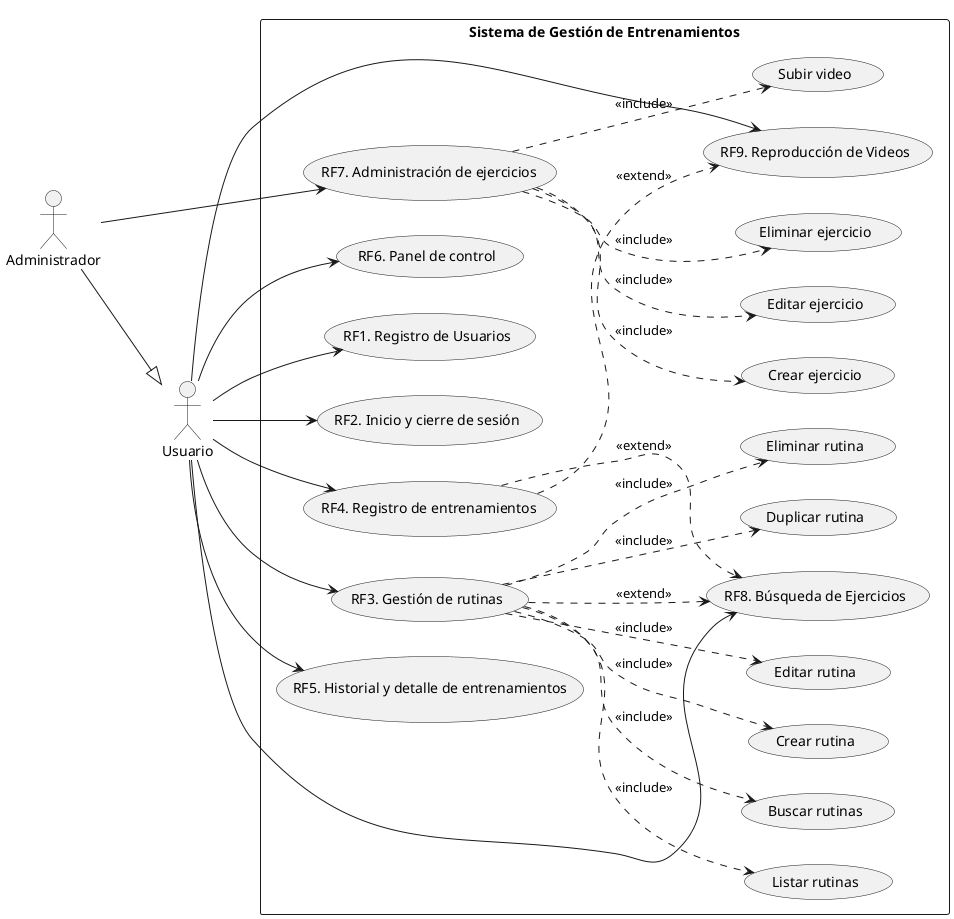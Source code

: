 @startuml
left to right direction
skinparam packageStyle rectangle

actor "Usuario" as User
actor "Administrador" as Admin

rectangle "Sistema de Gestión de Entrenamientos" {
  usecase "RF1. Registro de Usuarios" as RF1
  usecase "RF2. Inicio y cierre de sesión" as RF2
  usecase "RF3. Gestión de rutinas" as RF3
  usecase "RF4. Registro de entrenamientos" as RF4
  usecase "RF5. Historial y detalle de entrenamientos" as RF5
  usecase "RF6. Panel de control" as RF6
  usecase "RF7. Administración de ejercicios" as RF7
  usecase "RF8. Búsqueda de Ejercicios" as RF8
  usecase "RF9. Reproducción de Videos" as RF9

  usecase "Listar rutinas" as RF3_1
  usecase "Buscar rutinas" as RF3_2
  usecase "Crear rutina" as RF3_3
  usecase "Editar rutina" as RF3_4
  usecase "Duplicar rutina" as RF3_5
  usecase "Eliminar rutina" as RF3_6

  usecase "Crear ejercicio" as RF7_1
  usecase "Editar ejercicio" as RF7_2
  usecase "Eliminar ejercicio" as RF7_3
  usecase "Subir video" as RF7_4
}

User --> RF1
User --> RF2
User --> RF3
User --> RF4
User --> RF5
User --> RF6
User --> RF8
User --> RF9

Admin --|> User
Admin --> RF7

RF3 ..> RF3_1 : <<include>>
RF3 ..> RF3_2 : <<include>>
RF3 ..> RF3_3 : <<include>>
RF3 ..> RF3_4 : <<include>>
RF3 ..> RF3_5 : <<include>>
RF3 ..> RF3_6 : <<include>>

RF7 ..> RF7_1 : <<include>>
RF7 ..> RF7_2 : <<include>>
RF7 ..> RF7_3 : <<include>>
RF7 ..> RF7_4 : <<include>>

RF3 ..> RF8 : <<extend>>
RF4 ..> RF8 : <<extend>>
RF4 ..> RF9 : <<extend>>

@enduml
